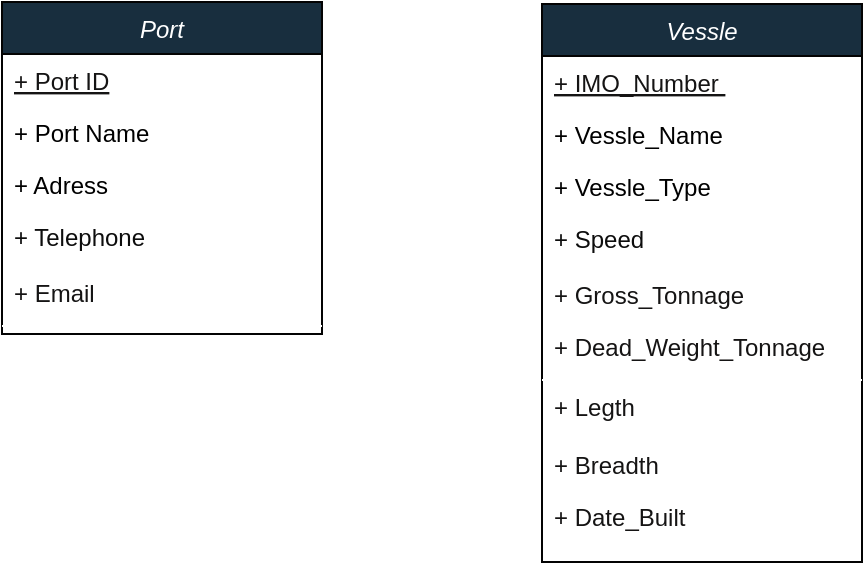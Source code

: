 <mxfile version="26.1.0">
  <diagram id="C5RBs43oDa-KdzZeNtuy" name="Page-1">
    <mxGraphModel dx="880" dy="460" grid="1" gridSize="10" guides="1" tooltips="1" connect="1" arrows="1" fold="1" page="1" pageScale="1" pageWidth="827" pageHeight="1169" math="0" shadow="0">
      <root>
        <mxCell id="WIyWlLk6GJQsqaUBKTNV-0" />
        <mxCell id="WIyWlLk6GJQsqaUBKTNV-1" parent="WIyWlLk6GJQsqaUBKTNV-0" />
        <mxCell id="zkfFHV4jXpPFQw0GAbJ--0" value="Port" style="swimlane;fontStyle=2;align=center;verticalAlign=top;childLayout=stackLayout;horizontal=1;startSize=26;horizontalStack=0;resizeParent=1;resizeLast=0;collapsible=1;marginBottom=0;rounded=0;shadow=0;strokeWidth=1;labelBackgroundColor=none;fillColor=#182E3E;strokeColor=#030303;fontColor=#FFFFFF;labelBorderColor=none;" parent="WIyWlLk6GJQsqaUBKTNV-1" vertex="1">
          <mxGeometry x="90" y="40" width="160" height="166" as="geometry">
            <mxRectangle x="230" y="140" width="160" height="26" as="alternateBounds" />
          </mxGeometry>
        </mxCell>
        <mxCell id="zkfFHV4jXpPFQw0GAbJ--1" value="+ Port ID" style="text;align=left;verticalAlign=top;spacingLeft=4;spacingRight=4;overflow=hidden;rotatable=0;points=[[0,0.5],[1,0.5]];portConstraint=eastwest;labelBackgroundColor=none;fontColor=light-dark(#151414, #121212);fontStyle=4" parent="zkfFHV4jXpPFQw0GAbJ--0" vertex="1">
          <mxGeometry y="26" width="160" height="26" as="geometry" />
        </mxCell>
        <mxCell id="zkfFHV4jXpPFQw0GAbJ--2" value="+ Port Name" style="text;align=left;verticalAlign=top;spacingLeft=4;spacingRight=4;overflow=hidden;rotatable=0;points=[[0,0.5],[1,0.5]];portConstraint=eastwest;rounded=0;shadow=0;html=0;labelBackgroundColor=none;fontColor=#000000;" parent="zkfFHV4jXpPFQw0GAbJ--0" vertex="1">
          <mxGeometry y="52" width="160" height="26" as="geometry" />
        </mxCell>
        <mxCell id="zkfFHV4jXpPFQw0GAbJ--3" value="+ Adress" style="text;align=left;verticalAlign=top;spacingLeft=4;spacingRight=4;overflow=hidden;rotatable=0;points=[[0,0.5],[1,0.5]];portConstraint=eastwest;rounded=0;shadow=0;html=0;labelBackgroundColor=none;fontColor=default;" parent="zkfFHV4jXpPFQw0GAbJ--0" vertex="1">
          <mxGeometry y="78" width="160" height="26" as="geometry" />
        </mxCell>
        <mxCell id="zkfFHV4jXpPFQw0GAbJ--5" value="+ Telephone" style="text;align=left;verticalAlign=top;spacingLeft=4;spacingRight=4;overflow=hidden;rotatable=0;points=[[0,0.5],[1,0.5]];portConstraint=eastwest;labelBackgroundColor=none;fontColor=#0D0D0D;" parent="zkfFHV4jXpPFQw0GAbJ--0" vertex="1">
          <mxGeometry y="104" width="160" height="28" as="geometry" />
        </mxCell>
        <mxCell id="ZG_qH8H0HkZHJ9-9hrFs-2" value="+ Email" style="text;align=left;verticalAlign=top;spacingLeft=4;spacingRight=4;overflow=hidden;rotatable=0;points=[[0,0.5],[1,0.5]];portConstraint=eastwest;labelBackgroundColor=none;fontColor=light-dark(#151414, #121212);" vertex="1" parent="zkfFHV4jXpPFQw0GAbJ--0">
          <mxGeometry y="132" width="160" height="26" as="geometry" />
        </mxCell>
        <mxCell id="zkfFHV4jXpPFQw0GAbJ--4" value="" style="line;html=1;strokeWidth=1;align=left;verticalAlign=middle;spacingTop=-1;spacingLeft=3;spacingRight=3;rotatable=0;labelPosition=right;points=[];portConstraint=eastwest;labelBackgroundColor=none;fillColor=#182E3E;strokeColor=#FFFFFF;fontColor=#FFFFFF;" parent="zkfFHV4jXpPFQw0GAbJ--0" vertex="1">
          <mxGeometry y="158" width="160" height="8" as="geometry" />
        </mxCell>
        <mxCell id="ZG_qH8H0HkZHJ9-9hrFs-5" value="" style="line;html=1;strokeWidth=1;align=left;verticalAlign=middle;spacingTop=-1;spacingLeft=3;spacingRight=3;rotatable=0;labelPosition=right;points=[];portConstraint=eastwest;labelBackgroundColor=none;fillColor=#182E3E;strokeColor=#FFFFFF;fontColor=#FFFFFF;" vertex="1" parent="WIyWlLk6GJQsqaUBKTNV-1">
          <mxGeometry x="290" y="118" width="160" height="8" as="geometry" />
        </mxCell>
        <mxCell id="ZG_qH8H0HkZHJ9-9hrFs-7" value="Vessle" style="swimlane;fontStyle=2;align=center;verticalAlign=top;childLayout=stackLayout;horizontal=1;startSize=26;horizontalStack=0;resizeParent=1;resizeLast=0;collapsible=1;marginBottom=0;rounded=0;shadow=0;strokeWidth=1;labelBackgroundColor=none;fillColor=#182E3E;strokeColor=#030303;fontColor=#FFFFFF;labelBorderColor=none;" vertex="1" parent="WIyWlLk6GJQsqaUBKTNV-1">
          <mxGeometry x="360" y="41" width="160" height="279" as="geometry">
            <mxRectangle x="230" y="140" width="160" height="26" as="alternateBounds" />
          </mxGeometry>
        </mxCell>
        <mxCell id="ZG_qH8H0HkZHJ9-9hrFs-8" value="+ IMO_Number " style="text;align=left;verticalAlign=top;spacingLeft=4;spacingRight=4;overflow=hidden;rotatable=0;points=[[0,0.5],[1,0.5]];portConstraint=eastwest;labelBackgroundColor=none;fontColor=light-dark(#151414, #121212);fontStyle=4" vertex="1" parent="ZG_qH8H0HkZHJ9-9hrFs-7">
          <mxGeometry y="26" width="160" height="26" as="geometry" />
        </mxCell>
        <mxCell id="ZG_qH8H0HkZHJ9-9hrFs-9" value="+ Vessle_Name" style="text;align=left;verticalAlign=top;spacingLeft=4;spacingRight=4;overflow=hidden;rotatable=0;points=[[0,0.5],[1,0.5]];portConstraint=eastwest;rounded=0;shadow=0;html=0;labelBackgroundColor=none;fontColor=#000000;" vertex="1" parent="ZG_qH8H0HkZHJ9-9hrFs-7">
          <mxGeometry y="52" width="160" height="26" as="geometry" />
        </mxCell>
        <mxCell id="ZG_qH8H0HkZHJ9-9hrFs-10" value="+ Vessle_Type" style="text;align=left;verticalAlign=top;spacingLeft=4;spacingRight=4;overflow=hidden;rotatable=0;points=[[0,0.5],[1,0.5]];portConstraint=eastwest;rounded=0;shadow=0;html=0;labelBackgroundColor=none;fontColor=default;" vertex="1" parent="ZG_qH8H0HkZHJ9-9hrFs-7">
          <mxGeometry y="78" width="160" height="26" as="geometry" />
        </mxCell>
        <mxCell id="ZG_qH8H0HkZHJ9-9hrFs-11" value="+ Speed" style="text;align=left;verticalAlign=top;spacingLeft=4;spacingRight=4;overflow=hidden;rotatable=0;points=[[0,0.5],[1,0.5]];portConstraint=eastwest;labelBackgroundColor=none;fontColor=#0D0D0D;" vertex="1" parent="ZG_qH8H0HkZHJ9-9hrFs-7">
          <mxGeometry y="104" width="160" height="28" as="geometry" />
        </mxCell>
        <mxCell id="ZG_qH8H0HkZHJ9-9hrFs-12" value="+ Gross_Tonnage" style="text;align=left;verticalAlign=top;spacingLeft=4;spacingRight=4;overflow=hidden;rotatable=0;points=[[0,0.5],[1,0.5]];portConstraint=eastwest;labelBackgroundColor=none;fontColor=light-dark(#151414, #121212);" vertex="1" parent="ZG_qH8H0HkZHJ9-9hrFs-7">
          <mxGeometry y="132" width="160" height="26" as="geometry" />
        </mxCell>
        <mxCell id="ZG_qH8H0HkZHJ9-9hrFs-14" value="+ Dead_Weight_Tonnage" style="text;align=left;verticalAlign=top;spacingLeft=4;spacingRight=4;overflow=hidden;rotatable=0;points=[[0,0.5],[1,0.5]];portConstraint=eastwest;labelBackgroundColor=none;fontColor=light-dark(#151414, #121212);" vertex="1" parent="ZG_qH8H0HkZHJ9-9hrFs-7">
          <mxGeometry y="158" width="160" height="26" as="geometry" />
        </mxCell>
        <mxCell id="ZG_qH8H0HkZHJ9-9hrFs-13" value="" style="line;html=1;strokeWidth=1;align=left;verticalAlign=middle;spacingTop=-1;spacingLeft=3;spacingRight=3;rotatable=0;labelPosition=right;points=[];portConstraint=eastwest;labelBackgroundColor=none;fillColor=#182E3E;strokeColor=#FFFFFF;fontColor=#FFFFFF;" vertex="1" parent="ZG_qH8H0HkZHJ9-9hrFs-7">
          <mxGeometry y="184" width="160" height="8" as="geometry" />
        </mxCell>
        <mxCell id="ZG_qH8H0HkZHJ9-9hrFs-15" value="+ Legth" style="text;align=left;verticalAlign=top;spacingLeft=4;spacingRight=4;overflow=hidden;rotatable=0;points=[[0,0.5],[1,0.5]];portConstraint=eastwest;labelBackgroundColor=none;fontColor=light-dark(#151414, #121212);" vertex="1" parent="WIyWlLk6GJQsqaUBKTNV-1">
          <mxGeometry x="360" y="229" width="160" height="26" as="geometry" />
        </mxCell>
        <mxCell id="ZG_qH8H0HkZHJ9-9hrFs-16" value="+ Breadth" style="text;align=left;verticalAlign=top;spacingLeft=4;spacingRight=4;overflow=hidden;rotatable=0;points=[[0,0.5],[1,0.5]];portConstraint=eastwest;labelBackgroundColor=none;fontColor=light-dark(#151414, #121212);" vertex="1" parent="WIyWlLk6GJQsqaUBKTNV-1">
          <mxGeometry x="360" y="258" width="160" height="26" as="geometry" />
        </mxCell>
        <mxCell id="ZG_qH8H0HkZHJ9-9hrFs-17" value="+ Date_Built" style="text;align=left;verticalAlign=top;spacingLeft=4;spacingRight=4;overflow=hidden;rotatable=0;points=[[0,0.5],[1,0.5]];portConstraint=eastwest;labelBackgroundColor=none;fontColor=light-dark(#151414, #121212);" vertex="1" parent="WIyWlLk6GJQsqaUBKTNV-1">
          <mxGeometry x="360" y="284" width="160" height="26" as="geometry" />
        </mxCell>
      </root>
    </mxGraphModel>
  </diagram>
</mxfile>
